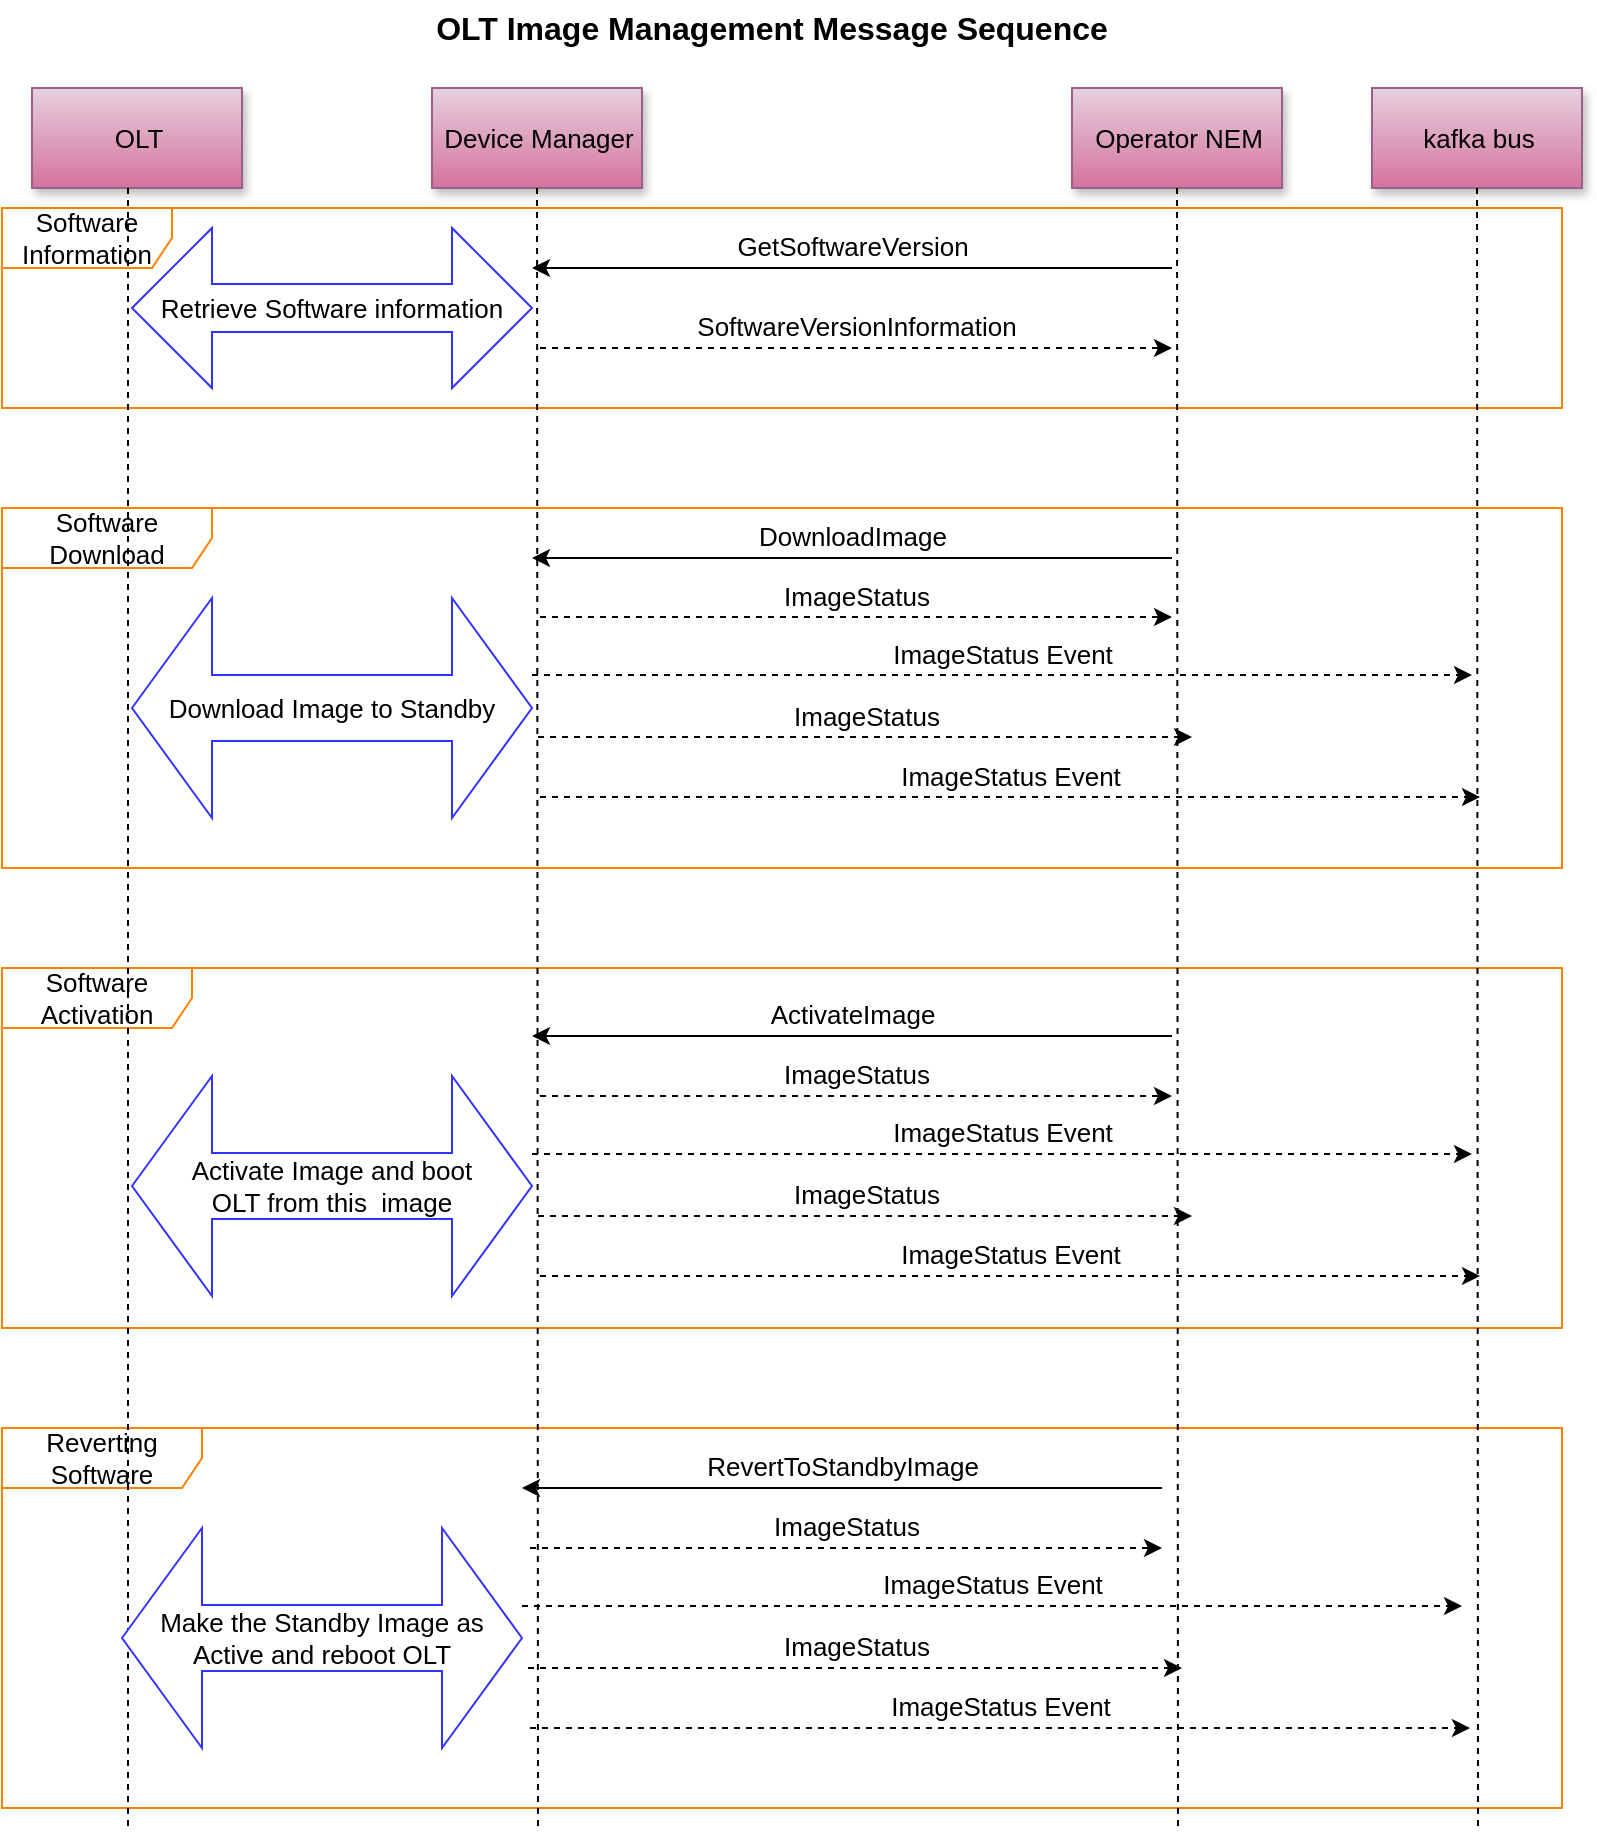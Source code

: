 <mxfile version="13.3.0" type="device"><diagram id="sCnCeIqNfmzJz7ndoayB" name="Page-1"><mxGraphModel dx="1422" dy="739" grid="1" gridSize="10" guides="1" tooltips="1" connect="1" arrows="1" fold="1" page="1" pageScale="1" pageWidth="850" pageHeight="1100" math="0" shadow="0"><root><mxCell id="0"/><mxCell id="1" parent="0"/><mxCell id="S-mtg6eCHxciafh9NSU5-48" value="Reverting Software" style="shape=umlFrame;whiteSpace=wrap;html=1;strokeColor=#FF8000;fontSize=13;width=100;height=30;" vertex="1" parent="1"><mxGeometry x="35" y="740" width="780" height="190" as="geometry"/></mxCell><mxCell id="S-mtg6eCHxciafh9NSU5-49" value="Software Activation" style="shape=umlFrame;whiteSpace=wrap;html=1;strokeColor=#FF8000;fontSize=13;width=95;height=30;" vertex="1" parent="1"><mxGeometry x="35" y="510" width="780" height="180" as="geometry"/></mxCell><mxCell id="S-mtg6eCHxciafh9NSU5-50" value="Software Download" style="shape=umlFrame;whiteSpace=wrap;html=1;strokeColor=#FF8000;fontSize=13;width=105;height=30;" vertex="1" parent="1"><mxGeometry x="35" y="280" width="780" height="180" as="geometry"/></mxCell><mxCell id="S-mtg6eCHxciafh9NSU5-51" value="Software Information" style="shape=umlFrame;whiteSpace=wrap;html=1;strokeColor=#FF8000;fontSize=13;width=85;height=30;" vertex="1" parent="1"><mxGeometry x="35" y="130" width="780" height="100" as="geometry"/></mxCell><mxCell id="S-mtg6eCHxciafh9NSU5-3" value="Operator NEM" style="shadow=1;fillColor=#e6d0de;strokeColor=#996185;html=1;gradientColor=#d5739d;fontSize=13;" vertex="1" parent="1"><mxGeometry x="570" y="70" width="105" height="50" as="geometry"/></mxCell><mxCell id="S-mtg6eCHxciafh9NSU5-4" value="" style="edgeStyle=none;endArrow=none;dashed=1;html=1;" edge="1" parent="1"><mxGeometry x="547.335" y="175" width="100" height="100" as="geometry"><mxPoint x="622.52" y="120" as="sourcePoint"/><mxPoint x="623" y="940" as="targetPoint"/></mxGeometry></mxCell><mxCell id="S-mtg6eCHxciafh9NSU5-5" value="OLT Image Management Message Sequence" style="text;html=1;strokeColor=none;fillColor=none;align=center;verticalAlign=middle;whiteSpace=wrap;rounded=0;shadow=1;fontSize=16;fontStyle=1" vertex="1" parent="1"><mxGeometry x="200" y="30" width="440" height="20" as="geometry"/></mxCell><mxCell id="S-mtg6eCHxciafh9NSU5-11" value="Device Manager" style="shadow=1;fillColor=#e6d0de;strokeColor=#996185;html=1;gradientColor=#d5739d;fontSize=13;" vertex="1" parent="1"><mxGeometry x="250" y="70" width="105" height="50" as="geometry"/></mxCell><mxCell id="S-mtg6eCHxciafh9NSU5-12" value="" style="edgeStyle=none;endArrow=none;dashed=1;html=1;" edge="1" parent="1" source="S-mtg6eCHxciafh9NSU5-11"><mxGeometry x="241.988" y="185.0" width="100" height="100" as="geometry"><mxPoint x="302.153" y="120" as="sourcePoint"/><mxPoint x="303" y="940" as="targetPoint"/></mxGeometry></mxCell><mxCell id="S-mtg6eCHxciafh9NSU5-13" value="&lt;font style=&quot;font-size: 13px;&quot;&gt;DownloadImage&lt;/font&gt;" style="edgeStyle=none;verticalLabelPosition=top;verticalAlign=bottom;html=1;startArrow=classic;startFill=1;endArrow=none;endFill=0;strokeColor=#000000;fontSize=13;" edge="1" parent="1"><mxGeometry x="66.5" y="217" width="100" height="100" as="geometry"><mxPoint x="300" y="305" as="sourcePoint"/><mxPoint x="620" y="305" as="targetPoint"/></mxGeometry></mxCell><mxCell id="S-mtg6eCHxciafh9NSU5-14" value="OLT" style="shadow=1;fillColor=#e6d0de;strokeColor=#996185;html=1;gradientColor=#d5739d;fontSize=13;" vertex="1" parent="1"><mxGeometry x="50" y="70" width="105" height="50" as="geometry"/></mxCell><mxCell id="S-mtg6eCHxciafh9NSU5-15" value="" style="edgeStyle=elbowEdgeStyle;elbow=horizontal;endArrow=none;dashed=1;html=1;" edge="1" parent="1" source="S-mtg6eCHxciafh9NSU5-14"><mxGeometry x="127.5" y="320" width="100" height="100" as="geometry"><mxPoint x="127.5" y="420" as="sourcePoint"/><mxPoint x="98" y="940" as="targetPoint"/></mxGeometry></mxCell><mxCell id="S-mtg6eCHxciafh9NSU5-17" value="&lt;font style=&quot;font-size: 13px;&quot;&gt;ImageStatus&lt;/font&gt;" style="edgeStyle=none;verticalLabelPosition=top;verticalAlign=bottom;html=1;startArrow=none;startFill=0;endArrow=classic;endFill=1;strokeColor=#000000;dashed=1;fontSize=13;" edge="1" parent="1"><mxGeometry x="60.5" y="246.5" width="100" height="100" as="geometry"><mxPoint x="304" y="334.5" as="sourcePoint"/><mxPoint x="620" y="334.5" as="targetPoint"/></mxGeometry></mxCell><mxCell id="S-mtg6eCHxciafh9NSU5-22" value="Download Image to Standby" style="shape=doubleArrow;whiteSpace=wrap;html=1;fontSize=13;strokeColor=#3333FF;" vertex="1" parent="1"><mxGeometry x="100" y="325" width="200" height="110" as="geometry"/></mxCell><mxCell id="S-mtg6eCHxciafh9NSU5-25" value="&lt;font style=&quot;font-size: 13px;&quot;&gt;GetSoftwareVersion&lt;/font&gt;" style="edgeStyle=none;verticalLabelPosition=top;verticalAlign=bottom;html=1;startArrow=classic;startFill=1;endArrow=none;endFill=0;strokeColor=#000000;fontSize=13;" edge="1" parent="1"><mxGeometry x="66.5" y="72" width="100" height="100" as="geometry"><mxPoint x="300" y="160" as="sourcePoint"/><mxPoint x="620" y="160" as="targetPoint"/></mxGeometry></mxCell><mxCell id="S-mtg6eCHxciafh9NSU5-26" value="&lt;font style=&quot;font-size: 13px;&quot;&gt;SoftwareVersionInformation&lt;/font&gt;" style="edgeStyle=none;verticalLabelPosition=top;verticalAlign=bottom;html=1;startArrow=none;startFill=0;endArrow=classic;endFill=1;strokeColor=#000000;dashed=1;fontSize=13;" edge="1" parent="1"><mxGeometry x="60.5" y="112" width="100" height="100" as="geometry"><mxPoint x="304" y="200" as="sourcePoint"/><mxPoint x="620" y="200" as="targetPoint"/></mxGeometry></mxCell><mxCell id="S-mtg6eCHxciafh9NSU5-27" value="Retrieve Software information" style="shape=doubleArrow;whiteSpace=wrap;html=1;fontSize=13;strokeColor=#3333FF;" vertex="1" parent="1"><mxGeometry x="100" y="140" width="200" height="80" as="geometry"/></mxCell><mxCell id="S-mtg6eCHxciafh9NSU5-28" value="&lt;font style=&quot;font-size: 13px;&quot;&gt;ImageStatus&lt;/font&gt;" style="edgeStyle=none;verticalLabelPosition=top;verticalAlign=bottom;html=1;startArrow=none;startFill=0;endArrow=classic;endFill=1;strokeColor=#000000;dashed=1;fontSize=13;" edge="1" parent="1"><mxGeometry x="59.5" y="306.5" width="100" height="100" as="geometry"><mxPoint x="303" y="394.5" as="sourcePoint"/><mxPoint x="630" y="394.5" as="targetPoint"/></mxGeometry></mxCell><mxCell id="S-mtg6eCHxciafh9NSU5-29" value="&lt;span style=&quot;font-size: 13px;&quot;&gt;ImageStatus Event&lt;/span&gt;" style="edgeStyle=none;verticalLabelPosition=top;verticalAlign=bottom;html=1;startArrow=none;startFill=0;endArrow=classic;endFill=1;strokeColor=#000000;dashed=1;fontSize=13;" edge="1" parent="1"><mxGeometry x="56.5" y="275.5" width="100" height="100" as="geometry"><mxPoint x="300" y="363.5" as="sourcePoint"/><mxPoint x="770" y="363.5" as="targetPoint"/></mxGeometry></mxCell><mxCell id="S-mtg6eCHxciafh9NSU5-31" value="kafka bus" style="shadow=1;fillColor=#e6d0de;strokeColor=#996185;html=1;gradientColor=#d5739d;fontSize=13;" vertex="1" parent="1"><mxGeometry x="720" y="70" width="105" height="50" as="geometry"/></mxCell><mxCell id="S-mtg6eCHxciafh9NSU5-32" value="" style="edgeStyle=none;endArrow=none;dashed=1;html=1;" edge="1" parent="1"><mxGeometry x="697.335" y="175" width="100" height="100" as="geometry"><mxPoint x="772.52" y="120" as="sourcePoint"/><mxPoint x="773" y="940" as="targetPoint"/></mxGeometry></mxCell><mxCell id="S-mtg6eCHxciafh9NSU5-33" value="&lt;span style=&quot;font-size: 13px;&quot;&gt;ImageStatus Event&lt;/span&gt;" style="edgeStyle=none;verticalLabelPosition=top;verticalAlign=bottom;html=1;startArrow=none;startFill=0;endArrow=classic;endFill=1;strokeColor=#000000;dashed=1;fontSize=13;" edge="1" parent="1"><mxGeometry x="60.5" y="336.5" width="100" height="100" as="geometry"><mxPoint x="304" y="424.5" as="sourcePoint"/><mxPoint x="774" y="424.5" as="targetPoint"/></mxGeometry></mxCell><mxCell id="S-mtg6eCHxciafh9NSU5-36" value="ActivateImage" style="edgeStyle=none;verticalLabelPosition=top;verticalAlign=bottom;html=1;startArrow=classic;startFill=1;endArrow=none;endFill=0;strokeColor=#000000;fontSize=13;" edge="1" parent="1"><mxGeometry x="66.5" y="456" width="100" height="100" as="geometry"><mxPoint x="300" y="544" as="sourcePoint"/><mxPoint x="620" y="544" as="targetPoint"/></mxGeometry></mxCell><mxCell id="S-mtg6eCHxciafh9NSU5-37" value="&lt;font style=&quot;font-size: 13px;&quot;&gt;ImageStatus&lt;/font&gt;" style="edgeStyle=none;verticalLabelPosition=top;verticalAlign=bottom;html=1;startArrow=none;startFill=0;endArrow=classic;endFill=1;strokeColor=#000000;dashed=1;fontSize=13;" edge="1" parent="1"><mxGeometry x="60.5" y="486" width="100" height="100" as="geometry"><mxPoint x="304" y="574" as="sourcePoint"/><mxPoint x="620" y="574" as="targetPoint"/></mxGeometry></mxCell><mxCell id="S-mtg6eCHxciafh9NSU5-38" value="Activate Image and boot &lt;br&gt;OLT from this&amp;nbsp; image" style="shape=doubleArrow;whiteSpace=wrap;html=1;fontSize=13;strokeColor=#3333FF;" vertex="1" parent="1"><mxGeometry x="100" y="564" width="200" height="110" as="geometry"/></mxCell><mxCell id="S-mtg6eCHxciafh9NSU5-39" value="&lt;font style=&quot;font-size: 13px;&quot;&gt;ImageStatus&lt;/font&gt;" style="edgeStyle=none;verticalLabelPosition=top;verticalAlign=bottom;html=1;startArrow=none;startFill=0;endArrow=classic;endFill=1;strokeColor=#000000;dashed=1;fontSize=13;" edge="1" parent="1"><mxGeometry x="59.5" y="546" width="100" height="100" as="geometry"><mxPoint x="303" y="634" as="sourcePoint"/><mxPoint x="630" y="634" as="targetPoint"/></mxGeometry></mxCell><mxCell id="S-mtg6eCHxciafh9NSU5-40" value="&lt;span style=&quot;font-size: 13px;&quot;&gt;ImageStatus Event&lt;/span&gt;" style="edgeStyle=none;verticalLabelPosition=top;verticalAlign=bottom;html=1;startArrow=none;startFill=0;endArrow=classic;endFill=1;strokeColor=#000000;dashed=1;fontSize=13;" edge="1" parent="1"><mxGeometry x="56.5" y="515" width="100" height="100" as="geometry"><mxPoint x="300" y="603" as="sourcePoint"/><mxPoint x="770" y="603" as="targetPoint"/></mxGeometry></mxCell><mxCell id="S-mtg6eCHxciafh9NSU5-41" value="&lt;span style=&quot;font-size: 13px;&quot;&gt;ImageStatus Event&lt;/span&gt;" style="edgeStyle=none;verticalLabelPosition=top;verticalAlign=bottom;html=1;startArrow=none;startFill=0;endArrow=classic;endFill=1;strokeColor=#000000;dashed=1;fontSize=13;" edge="1" parent="1"><mxGeometry x="60.5" y="576" width="100" height="100" as="geometry"><mxPoint x="304" y="664" as="sourcePoint"/><mxPoint x="774" y="664" as="targetPoint"/></mxGeometry></mxCell><mxCell id="S-mtg6eCHxciafh9NSU5-42" value="&lt;font style=&quot;font-size: 13px&quot;&gt;RevertToStandbyImage&lt;/font&gt;" style="edgeStyle=none;verticalLabelPosition=top;verticalAlign=bottom;html=1;startArrow=classic;startFill=1;endArrow=none;endFill=0;strokeColor=#000000;fontSize=13;" edge="1" parent="1"><mxGeometry x="61.5" y="682" width="100" height="100" as="geometry"><mxPoint x="295" y="770" as="sourcePoint"/><mxPoint x="615" y="770" as="targetPoint"/></mxGeometry></mxCell><mxCell id="S-mtg6eCHxciafh9NSU5-43" value="&lt;font style=&quot;font-size: 13px;&quot;&gt;ImageStatus&lt;/font&gt;" style="edgeStyle=none;verticalLabelPosition=top;verticalAlign=bottom;html=1;startArrow=none;startFill=0;endArrow=classic;endFill=1;strokeColor=#000000;dashed=1;fontSize=13;" edge="1" parent="1"><mxGeometry x="55.5" y="712" width="100" height="100" as="geometry"><mxPoint x="299" y="800" as="sourcePoint"/><mxPoint x="615" y="800" as="targetPoint"/></mxGeometry></mxCell><mxCell id="S-mtg6eCHxciafh9NSU5-44" value="Make the Standby Image as Active and reboot OLT" style="shape=doubleArrow;whiteSpace=wrap;html=1;fontSize=13;strokeColor=#3333FF;" vertex="1" parent="1"><mxGeometry x="95" y="790" width="200" height="110" as="geometry"/></mxCell><mxCell id="S-mtg6eCHxciafh9NSU5-45" value="&lt;font style=&quot;font-size: 13px;&quot;&gt;ImageStatus&lt;/font&gt;" style="edgeStyle=none;verticalLabelPosition=top;verticalAlign=bottom;html=1;startArrow=none;startFill=0;endArrow=classic;endFill=1;strokeColor=#000000;dashed=1;fontSize=13;" edge="1" parent="1"><mxGeometry x="54.5" y="772" width="100" height="100" as="geometry"><mxPoint x="298" y="860" as="sourcePoint"/><mxPoint x="625" y="860" as="targetPoint"/></mxGeometry></mxCell><mxCell id="S-mtg6eCHxciafh9NSU5-46" value="&lt;span style=&quot;font-size: 13px;&quot;&gt;ImageStatus Event&lt;/span&gt;" style="edgeStyle=none;verticalLabelPosition=top;verticalAlign=bottom;html=1;startArrow=none;startFill=0;endArrow=classic;endFill=1;strokeColor=#000000;dashed=1;fontSize=13;" edge="1" parent="1"><mxGeometry x="51.5" y="741" width="100" height="100" as="geometry"><mxPoint x="295" y="829" as="sourcePoint"/><mxPoint x="765" y="829" as="targetPoint"/></mxGeometry></mxCell><mxCell id="S-mtg6eCHxciafh9NSU5-47" value="&lt;span style=&quot;font-size: 13px;&quot;&gt;ImageStatus Event&lt;/span&gt;" style="edgeStyle=none;verticalLabelPosition=top;verticalAlign=bottom;html=1;startArrow=none;startFill=0;endArrow=classic;endFill=1;strokeColor=#000000;dashed=1;fontSize=13;" edge="1" parent="1"><mxGeometry x="55.5" y="802" width="100" height="100" as="geometry"><mxPoint x="299" y="890" as="sourcePoint"/><mxPoint x="769" y="890" as="targetPoint"/></mxGeometry></mxCell></root></mxGraphModel></diagram></mxfile>
